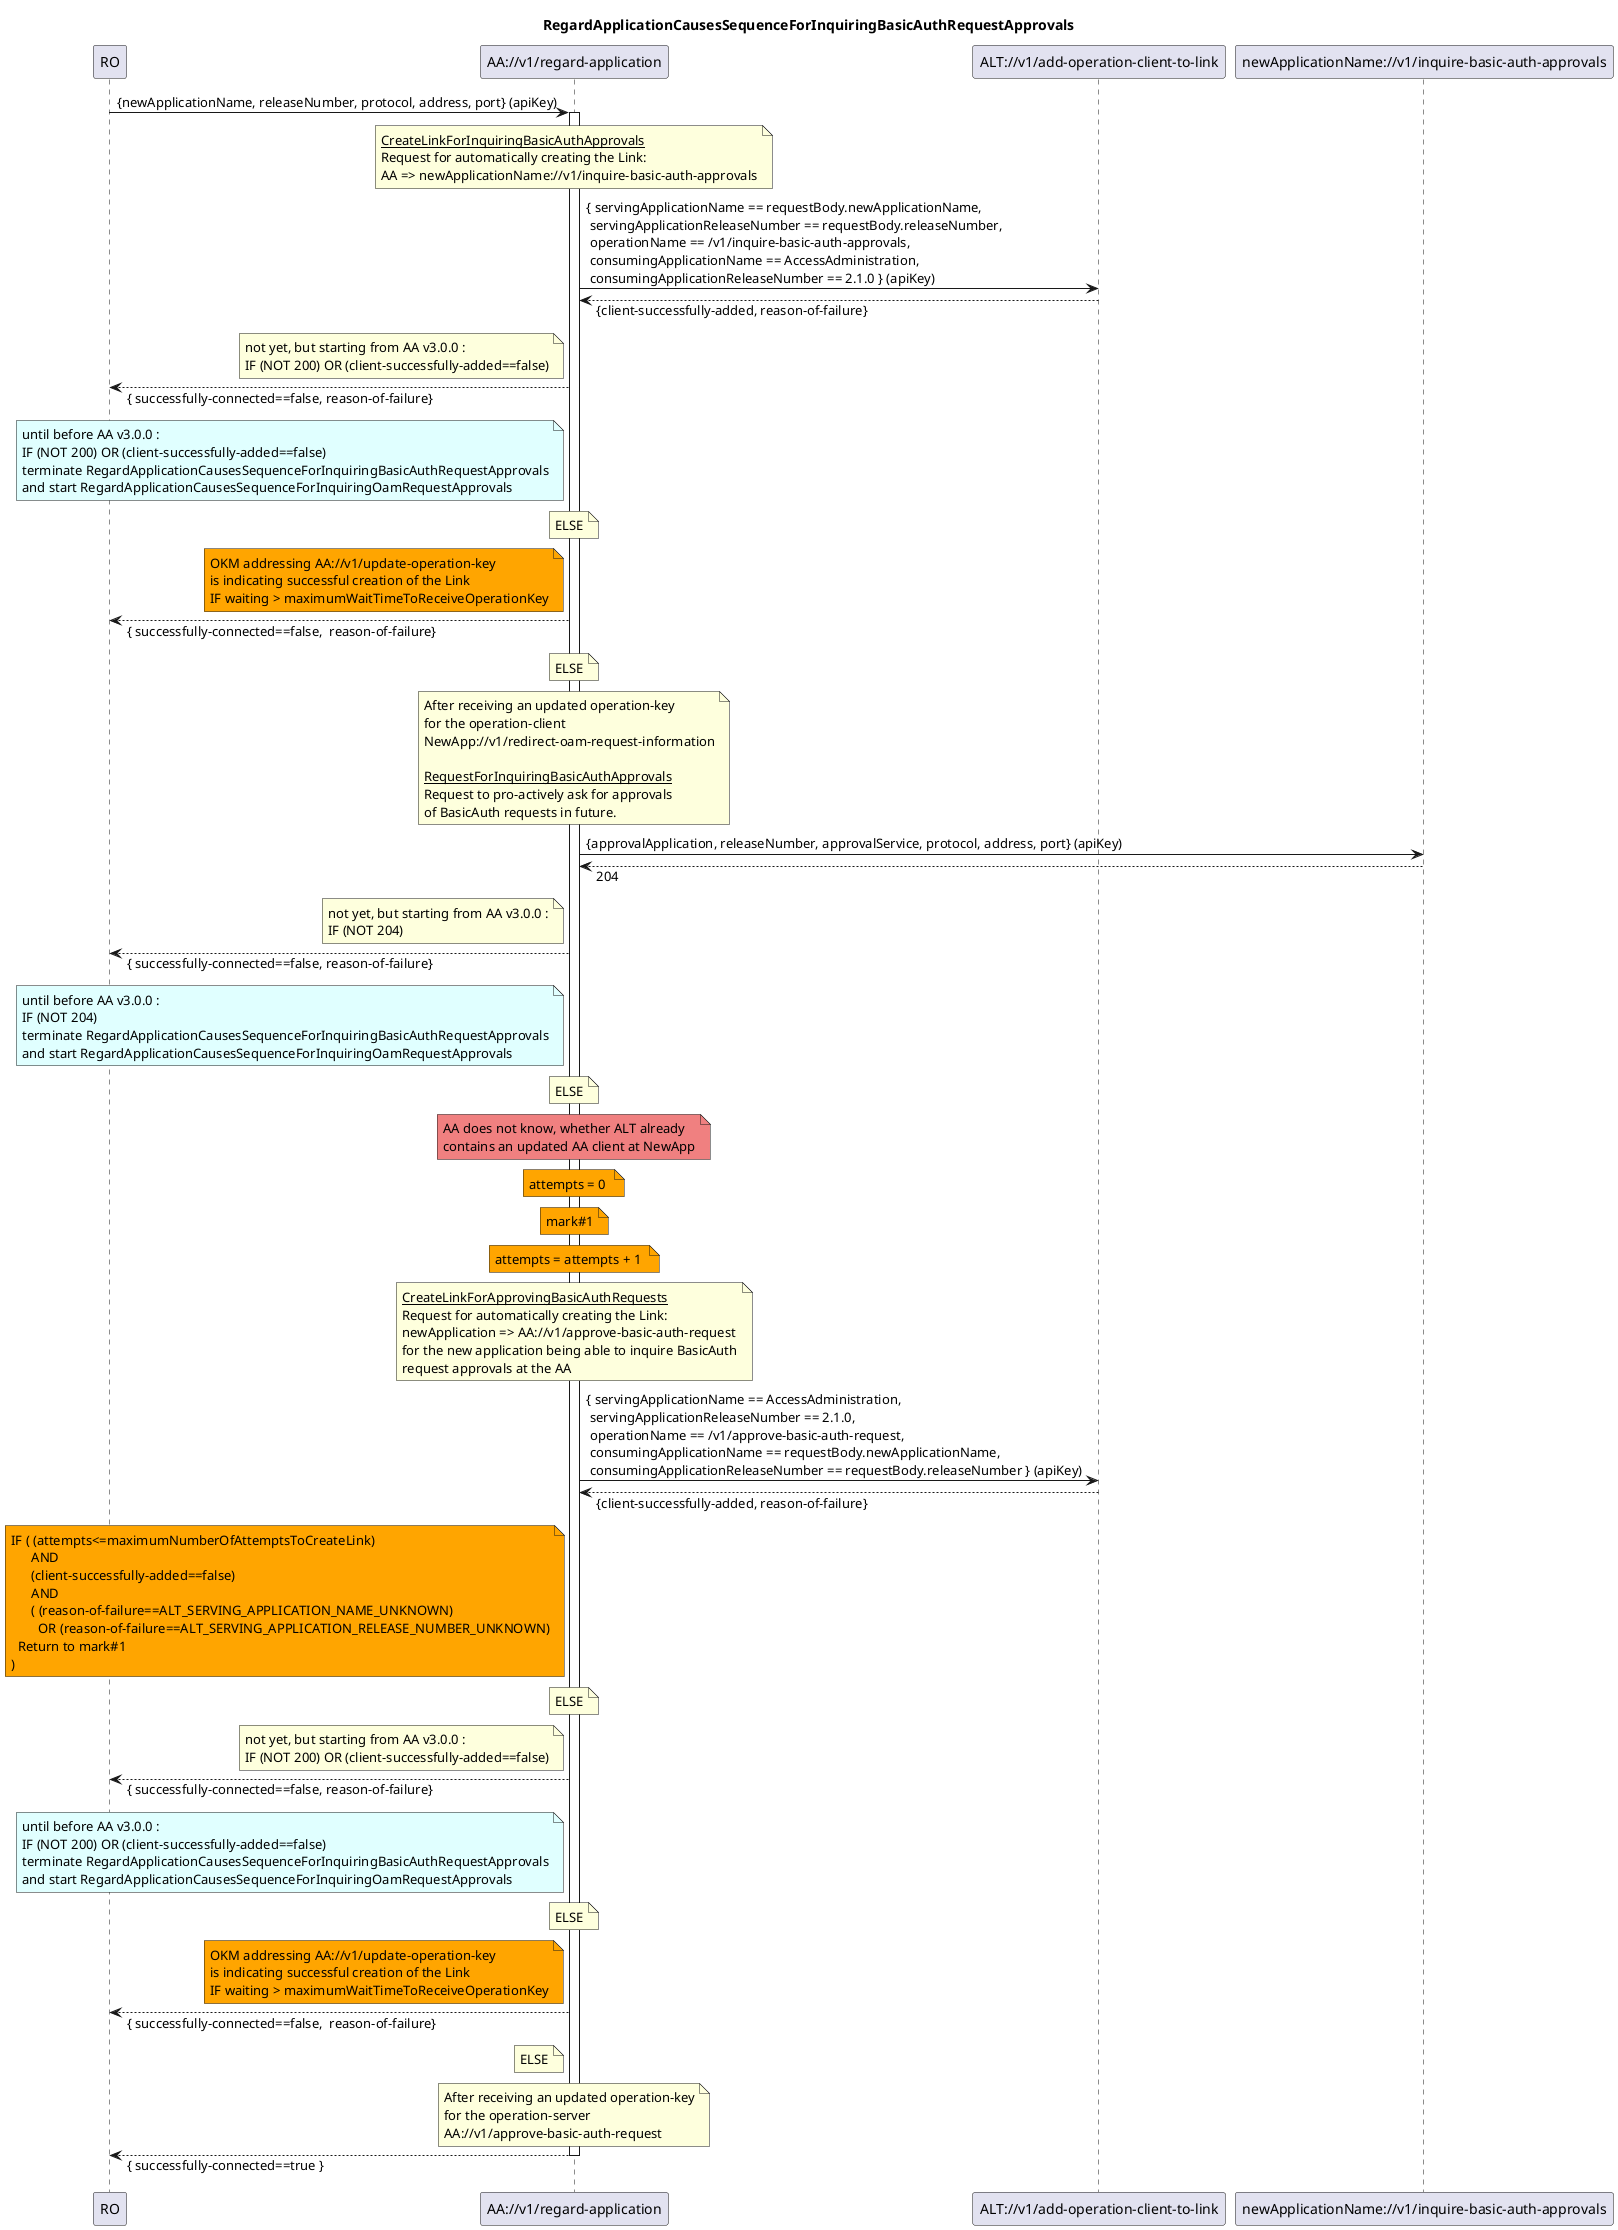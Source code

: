 @startuml is001_regardApplicationCausesBasicAuthSequence
skinparam responseMessageBelowArrow true

title
RegardApplicationCausesSequenceForInquiringBasicAuthRequestApprovals
end title

participant "RO" as ro
participant "AA://v1/regard-application" as aa
participant "ALT://v1/add-operation-client-to-link" as alt
participant "newApplicationName://v1/inquire-basic-auth-approvals" as newApplicationFuture

ro -> aa : {newApplicationName, releaseNumber, protocol, address, port} (apiKey)
activate aa

note over aa
<u>CreateLinkForInquiringBasicAuthApprovals</u>
Request for automatically creating the Link:
AA => newApplicationName://v1/inquire-basic-auth-approvals
end note
aa -> alt : { servingApplicationName == requestBody.newApplicationName,\n servingApplicationReleaseNumber == requestBody.releaseNumber,\n operationName == /v1/inquire-basic-auth-approvals,\n consumingApplicationName == AccessAdministration,\n consumingApplicationReleaseNumber == 2.1.0 } (apiKey)
aa <-- alt : {client-successfully-added, reason-of-failure}

note left aa
not yet, but starting from AA v3.0.0 :
IF (NOT 200) OR (client-successfully-added==false)
end note
ro <-- aa : { successfully-connected==false, reason-of-failure}

note left aa #LightCyan
until before AA v3.0.0 :
IF (NOT 200) OR (client-successfully-added==false)
terminate RegardApplicationCausesSequenceForInquiringBasicAuthRequestApprovals
and start RegardApplicationCausesSequenceForInquiringOamRequestApprovals
end note

note over aa
ELSE
end note

note left aa #Orange
OKM addressing AA://v1/update-operation-key
is indicating successful creation of the Link
IF waiting > maximumWaitTimeToReceiveOperationKey
end note
ro <-- aa : { successfully-connected==false,  reason-of-failure}

note over aa
ELSE
end note

note over aa
After receiving an updated operation-key
for the operation-client
NewApp://v1/redirect-oam-request-information

<u>RequestForInquiringBasicAuthApprovals</u>
Request to pro-actively ask for approvals
of BasicAuth requests in future.
end note
aa -> newApplicationFuture : {approvalApplication, releaseNumber, approvalService, protocol, address, port} (apiKey)
aa <-- newApplicationFuture : 204

note left aa
not yet, but starting from AA v3.0.0 :
IF (NOT 204)
end note
ro <-- aa : { successfully-connected==false, reason-of-failure}

note left aa #LightCyan
until before AA v3.0.0 :
IF (NOT 204)
terminate RegardApplicationCausesSequenceForInquiringBasicAuthRequestApprovals
and start RegardApplicationCausesSequenceForInquiringOamRequestApprovals
end note

note over aa
ELSE
end note

note over aa #LightCoral
AA does not know, whether ALT already 
contains an updated AA client at NewApp
end note

note over aa #Orange
attempts = 0 
end note

note over aa #Orange
mark#1
end note

note over aa #Orange
attempts = attempts + 1 
end note

note over aa
<u>CreateLinkForApprovingBasicAuthRequests</u>
Request for automatically creating the Link:
newApplication => AA://v1/approve-basic-auth-request
for the new application being able to inquire BasicAuth
request approvals at the AA
end note
aa -> alt : { servingApplicationName == AccessAdministration,\n servingApplicationReleaseNumber == 2.1.0,\n operationName == /v1/approve-basic-auth-request,\n consumingApplicationName == requestBody.newApplicationName,\n consumingApplicationReleaseNumber == requestBody.releaseNumber } (apiKey)
aa <-- alt : {client-successfully-added, reason-of-failure}

note left aa #Orange
IF ( (attempts<=maximumNumberOfAttemptsToCreateLink)
      AND 
      (client-successfully-added==false)
      AND
      ( (reason-of-failure==ALT_SERVING_APPLICATION_NAME_UNKNOWN)
        OR (reason-of-failure==ALT_SERVING_APPLICATION_RELEASE_NUMBER_UNKNOWN)
  Return to mark#1
)
end note

note over aa
ELSE
end note

note left aa
not yet, but starting from AA v3.0.0 :
IF (NOT 200) OR (client-successfully-added==false)
end note
ro <-- aa : { successfully-connected==false, reason-of-failure}

note left aa #LightCyan
until before AA v3.0.0 :
IF (NOT 200) OR (client-successfully-added==false)
terminate RegardApplicationCausesSequenceForInquiringBasicAuthRequestApprovals
and start RegardApplicationCausesSequenceForInquiringOamRequestApprovals
end note

note over aa
ELSE
end note

note left aa #Orange
OKM addressing AA://v1/update-operation-key
is indicating successful creation of the Link
IF waiting > maximumWaitTimeToReceiveOperationKey
end note
ro <-- aa : { successfully-connected==false,  reason-of-failure}

note left aa
ELSE
end note

note over aa
After receiving an updated operation-key
for the operation-server
AA://v1/approve-basic-auth-request
end note

ro <-- aa : { successfully-connected==true }

deactivate aa

@enduml